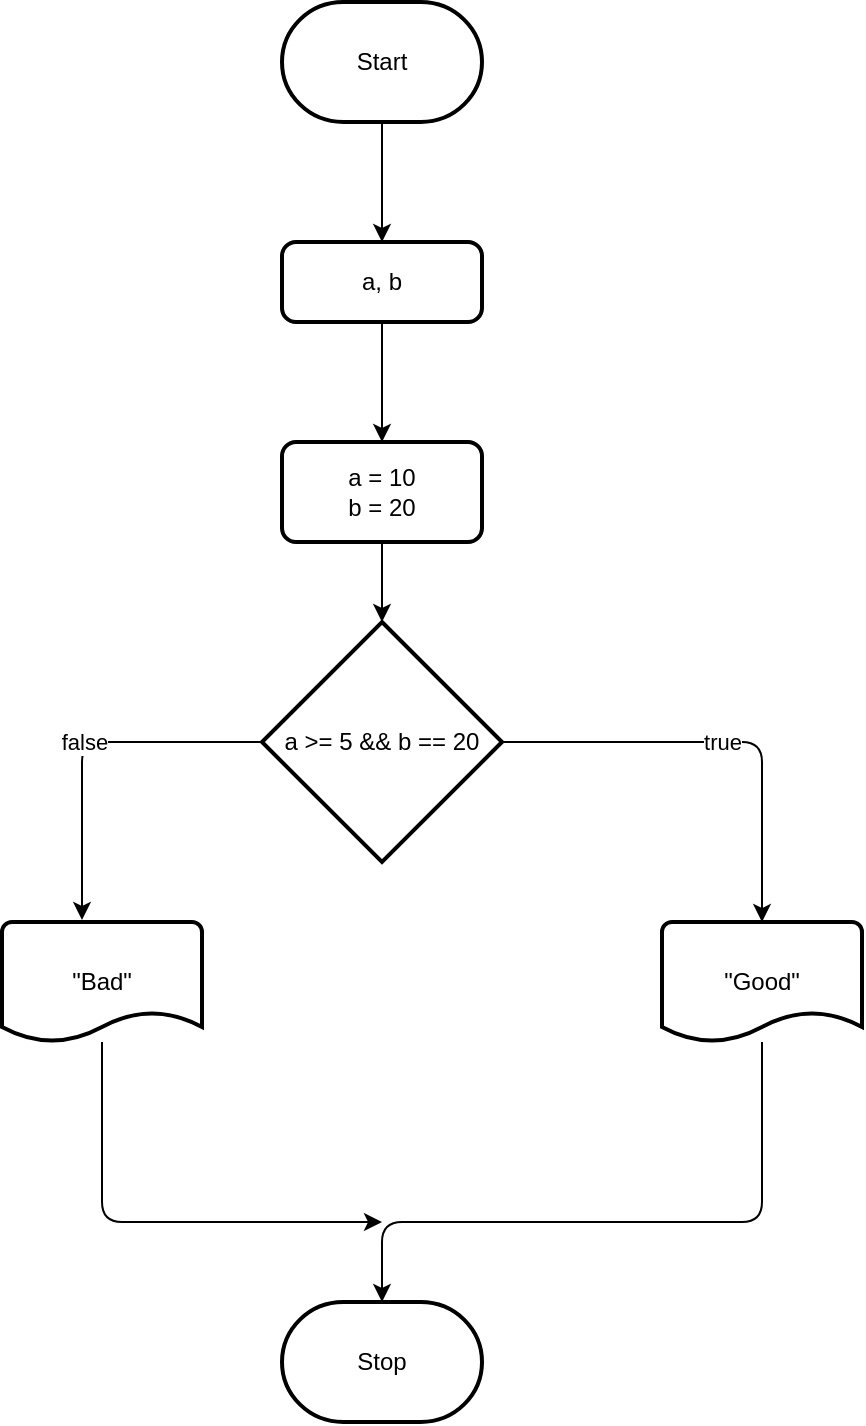 <mxfile>
    <diagram id="yW_N1DsEYNys_y_RP8zA" name="Page-1">
        <mxGraphModel dx="706" dy="584" grid="1" gridSize="10" guides="1" tooltips="1" connect="1" arrows="1" fold="1" page="1" pageScale="1" pageWidth="850" pageHeight="1100" background="#ffffff" math="0" shadow="0">
            <root>
                <mxCell id="0"/>
                <mxCell id="1" parent="0"/>
                <mxCell id="4" style="edgeStyle=none;html=1;entryX=0.5;entryY=0;entryDx=0;entryDy=0;strokeColor=#000000;" edge="1" parent="1" source="2" target="3">
                    <mxGeometry relative="1" as="geometry"/>
                </mxCell>
                <mxCell id="2" value="Start" style="strokeWidth=2;html=1;shape=mxgraph.flowchart.terminator;whiteSpace=wrap;" vertex="1" parent="1">
                    <mxGeometry x="300" y="160" width="100" height="60" as="geometry"/>
                </mxCell>
                <mxCell id="6" style="edgeStyle=none;html=1;entryX=0.5;entryY=0;entryDx=0;entryDy=0;strokeColor=#000000;" edge="1" parent="1" source="3" target="5">
                    <mxGeometry relative="1" as="geometry"/>
                </mxCell>
                <mxCell id="3" value="a, b" style="rounded=1;whiteSpace=wrap;html=1;absoluteArcSize=1;arcSize=14;strokeWidth=2;" vertex="1" parent="1">
                    <mxGeometry x="300" y="280" width="100" height="40" as="geometry"/>
                </mxCell>
                <mxCell id="8" style="edgeStyle=none;html=1;entryX=0.5;entryY=0;entryDx=0;entryDy=0;entryPerimeter=0;strokeColor=#000000;" edge="1" parent="1" source="5" target="7">
                    <mxGeometry relative="1" as="geometry"/>
                </mxCell>
                <mxCell id="5" value="a = 10&lt;br&gt;b = 20" style="rounded=1;whiteSpace=wrap;html=1;absoluteArcSize=1;arcSize=14;strokeWidth=2;" vertex="1" parent="1">
                    <mxGeometry x="300" y="380" width="100" height="50" as="geometry"/>
                </mxCell>
                <mxCell id="10" value="true" style="edgeStyle=none;html=1;entryX=0.5;entryY=0;entryDx=0;entryDy=0;entryPerimeter=0;strokeColor=#000000;" edge="1" parent="1" source="7" target="9">
                    <mxGeometry relative="1" as="geometry">
                        <Array as="points">
                            <mxPoint x="540" y="530"/>
                        </Array>
                    </mxGeometry>
                </mxCell>
                <mxCell id="12" value="false" style="edgeStyle=none;html=1;entryX=0.4;entryY=-0.017;entryDx=0;entryDy=0;entryPerimeter=0;strokeColor=#000000;" edge="1" parent="1" source="7" target="11">
                    <mxGeometry relative="1" as="geometry">
                        <Array as="points">
                            <mxPoint x="200" y="530"/>
                        </Array>
                    </mxGeometry>
                </mxCell>
                <mxCell id="7" value="a &amp;gt;= 5 &amp;amp;&amp;amp; b == 20" style="strokeWidth=2;html=1;shape=mxgraph.flowchart.decision;whiteSpace=wrap;" vertex="1" parent="1">
                    <mxGeometry x="290" y="470" width="120" height="120" as="geometry"/>
                </mxCell>
                <mxCell id="14" style="edgeStyle=none;html=1;entryX=0.5;entryY=0;entryDx=0;entryDy=0;entryPerimeter=0;strokeColor=#000000;" edge="1" parent="1" source="9" target="13">
                    <mxGeometry relative="1" as="geometry">
                        <Array as="points">
                            <mxPoint x="540" y="770"/>
                            <mxPoint x="350" y="770"/>
                        </Array>
                    </mxGeometry>
                </mxCell>
                <mxCell id="9" value="&quot;Good&quot;" style="strokeWidth=2;html=1;shape=mxgraph.flowchart.document2;whiteSpace=wrap;size=0.25;" vertex="1" parent="1">
                    <mxGeometry x="490" y="620" width="100" height="60" as="geometry"/>
                </mxCell>
                <mxCell id="15" style="edgeStyle=none;html=1;strokeColor=#000000;" edge="1" parent="1" source="11">
                    <mxGeometry relative="1" as="geometry">
                        <mxPoint x="350" y="770" as="targetPoint"/>
                        <Array as="points">
                            <mxPoint x="210" y="770"/>
                        </Array>
                    </mxGeometry>
                </mxCell>
                <mxCell id="11" value="&quot;Bad&quot;" style="strokeWidth=2;html=1;shape=mxgraph.flowchart.document2;whiteSpace=wrap;size=0.25;" vertex="1" parent="1">
                    <mxGeometry x="160" y="620" width="100" height="60" as="geometry"/>
                </mxCell>
                <mxCell id="13" value="Stop" style="strokeWidth=2;html=1;shape=mxgraph.flowchart.terminator;whiteSpace=wrap;" vertex="1" parent="1">
                    <mxGeometry x="300" y="810" width="100" height="60" as="geometry"/>
                </mxCell>
            </root>
        </mxGraphModel>
    </diagram>
</mxfile>